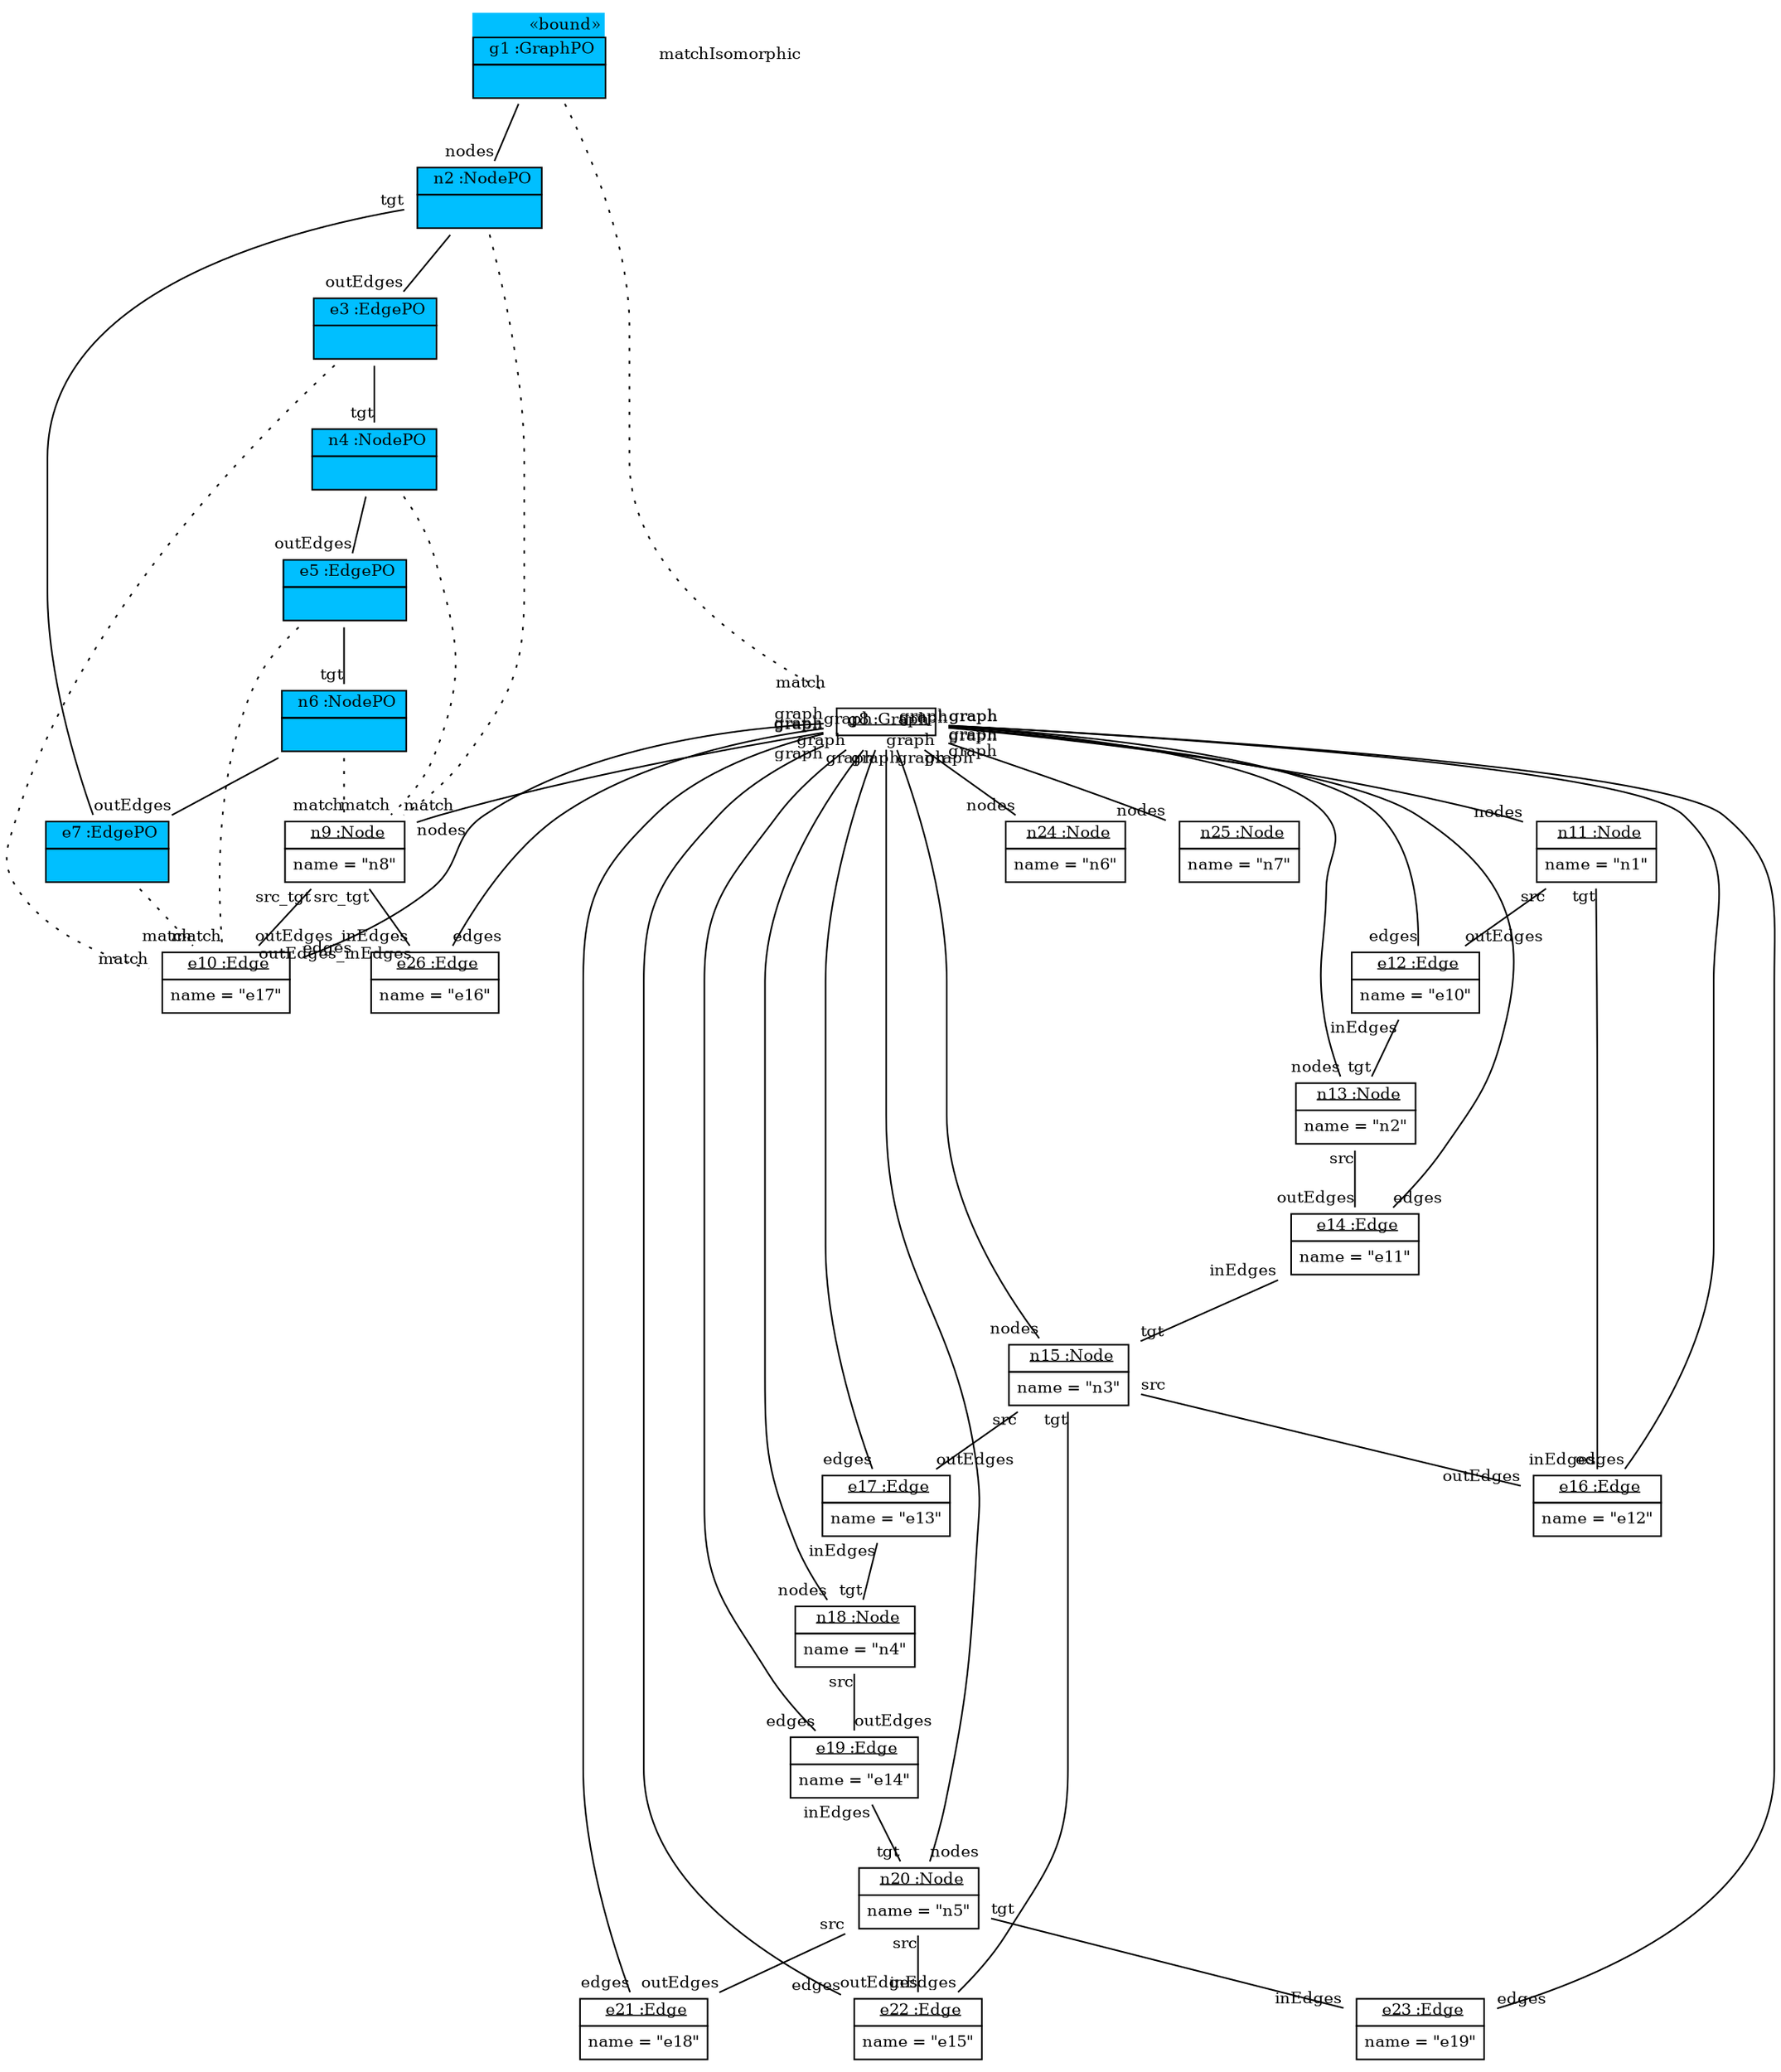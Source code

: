 graph ObjectDiagram {
   node [shape = none, fontsize = 10];
   edge [fontsize = 10];

g1 [label=<<table border='0' cellborder='1' cellspacing='0' color='black' bgcolor='deepskyblue'> <tr> <td border='0' align='right'><font color='black'>&#171;bound&#187;</font></td></tr> <tr> <td align='center'> <font color='black'> g1 :GraphPO </font></td></tr> <tr> <td align='left'> <table border='0' cellborder='0' cellspacing='0' color='black'> <tr> <td>  </td></tr></table></td></tr></table>>];
n2 [label=<<table border='0' cellborder='1' cellspacing='0' color='black' bgcolor='deepskyblue'>  <tr> <td align='center'> <font color='black'> n2 :NodePO </font></td></tr> <tr> <td align='left'> <table border='0' cellborder='0' cellspacing='0' color='black'> <tr> <td>  </td></tr></table></td></tr></table>>];
e3 [label=<<table border='0' cellborder='1' cellspacing='0' color='black' bgcolor='deepskyblue'>  <tr> <td align='center'> <font color='black'> e3 :EdgePO </font></td></tr> <tr> <td align='left'> <table border='0' cellborder='0' cellspacing='0' color='black'> <tr> <td>  </td></tr></table></td></tr></table>>];
n4 [label=<<table border='0' cellborder='1' cellspacing='0' color='black' bgcolor='deepskyblue'>  <tr> <td align='center'> <font color='black'> n4 :NodePO </font></td></tr> <tr> <td align='left'> <table border='0' cellborder='0' cellspacing='0' color='black'> <tr> <td>  </td></tr></table></td></tr></table>>];
e5 [label=<<table border='0' cellborder='1' cellspacing='0' color='black' bgcolor='deepskyblue'>  <tr> <td align='center'> <font color='black'> e5 :EdgePO </font></td></tr> <tr> <td align='left'> <table border='0' cellborder='0' cellspacing='0' color='black'> <tr> <td>  </td></tr></table></td></tr></table>>];
n6 [label=<<table border='0' cellborder='1' cellspacing='0' color='black' bgcolor='deepskyblue'>  <tr> <td align='center'> <font color='black'> n6 :NodePO </font></td></tr> <tr> <td align='left'> <table border='0' cellborder='0' cellspacing='0' color='black'> <tr> <td>  </td></tr></table></td></tr></table>>];
e7 [label=<<table border='0' cellborder='1' cellspacing='0' color='black' bgcolor='deepskyblue'>  <tr> <td align='center'> <font color='black'> e7 :EdgePO </font></td></tr> <tr> <td align='left'> <table border='0' cellborder='0' cellspacing='0' color='black'> <tr> <td>  </td></tr></table></td></tr></table>>];
matchIsomorphic;
g8 [label=<<table border='0' cellborder='1' cellspacing='0'> <tr> <td> <u>g8 :Graph</u></td></tr></table>>];
n11 [label=<<table border='0' cellborder='1' cellspacing='0'> <tr> <td> <u>n11 :Node</u></td></tr><tr><td><table border='0' cellborder='0' cellspacing='0'><tr><td>name = "n1"</td></tr></table></td></tr></table>>];
e12 [label=<<table border='0' cellborder='1' cellspacing='0'> <tr> <td> <u>e12 :Edge</u></td></tr><tr><td><table border='0' cellborder='0' cellspacing='0'><tr><td>name = "e10"</td></tr></table></td></tr></table>>];
n13 [label=<<table border='0' cellborder='1' cellspacing='0'> <tr> <td> <u>n13 :Node</u></td></tr><tr><td><table border='0' cellborder='0' cellspacing='0'><tr><td>name = "n2"</td></tr></table></td></tr></table>>];
e14 [label=<<table border='0' cellborder='1' cellspacing='0'> <tr> <td> <u>e14 :Edge</u></td></tr><tr><td><table border='0' cellborder='0' cellspacing='0'><tr><td>name = "e11"</td></tr></table></td></tr></table>>];
n15 [label=<<table border='0' cellborder='1' cellspacing='0'> <tr> <td> <u>n15 :Node</u></td></tr><tr><td><table border='0' cellborder='0' cellspacing='0'><tr><td>name = "n3"</td></tr></table></td></tr></table>>];
e16 [label=<<table border='0' cellborder='1' cellspacing='0'> <tr> <td> <u>e16 :Edge</u></td></tr><tr><td><table border='0' cellborder='0' cellspacing='0'><tr><td>name = "e12"</td></tr></table></td></tr></table>>];
e17 [label=<<table border='0' cellborder='1' cellspacing='0'> <tr> <td> <u>e17 :Edge</u></td></tr><tr><td><table border='0' cellborder='0' cellspacing='0'><tr><td>name = "e13"</td></tr></table></td></tr></table>>];
n18 [label=<<table border='0' cellborder='1' cellspacing='0'> <tr> <td> <u>n18 :Node</u></td></tr><tr><td><table border='0' cellborder='0' cellspacing='0'><tr><td>name = "n4"</td></tr></table></td></tr></table>>];
e19 [label=<<table border='0' cellborder='1' cellspacing='0'> <tr> <td> <u>e19 :Edge</u></td></tr><tr><td><table border='0' cellborder='0' cellspacing='0'><tr><td>name = "e14"</td></tr></table></td></tr></table>>];
n20 [label=<<table border='0' cellborder='1' cellspacing='0'> <tr> <td> <u>n20 :Node</u></td></tr><tr><td><table border='0' cellborder='0' cellspacing='0'><tr><td>name = "n5"</td></tr></table></td></tr></table>>];
e21 [label=<<table border='0' cellborder='1' cellspacing='0'> <tr> <td> <u>e21 :Edge</u></td></tr><tr><td><table border='0' cellborder='0' cellspacing='0'><tr><td>name = "e18"</td></tr></table></td></tr></table>>];
e22 [label=<<table border='0' cellborder='1' cellspacing='0'> <tr> <td> <u>e22 :Edge</u></td></tr><tr><td><table border='0' cellborder='0' cellspacing='0'><tr><td>name = "e15"</td></tr></table></td></tr></table>>];
e23 [label=<<table border='0' cellborder='1' cellspacing='0'> <tr> <td> <u>e23 :Edge</u></td></tr><tr><td><table border='0' cellborder='0' cellspacing='0'><tr><td>name = "e19"</td></tr></table></td></tr></table>>];
n24 [label=<<table border='0' cellborder='1' cellspacing='0'> <tr> <td> <u>n24 :Node</u></td></tr><tr><td><table border='0' cellborder='0' cellspacing='0'><tr><td>name = "n6"</td></tr></table></td></tr></table>>];
n25 [label=<<table border='0' cellborder='1' cellspacing='0'> <tr> <td> <u>n25 :Node</u></td></tr><tr><td><table border='0' cellborder='0' cellspacing='0'><tr><td>name = "n7"</td></tr></table></td></tr></table>>];
n9 [label=<<table border='0' cellborder='1' cellspacing='0'> <tr> <td> <u>n9 :Node</u></td></tr><tr><td><table border='0' cellborder='0' cellspacing='0'><tr><td>name = "n8"</td></tr></table></td></tr></table>>];
e26 [label=<<table border='0' cellborder='1' cellspacing='0'> <tr> <td> <u>e26 :Edge</u></td></tr><tr><td><table border='0' cellborder='0' cellspacing='0'><tr><td>name = "e16"</td></tr></table></td></tr></table>>];
e10 [label=<<table border='0' cellborder='1' cellspacing='0'> <tr> <td> <u>e10 :Edge</u></td></tr><tr><td><table border='0' cellborder='0' cellspacing='0'><tr><td>name = "e17"</td></tr></table></td></tr></table>>];

g1 -- g8 [headlabel = "match" style="dotted" color="black" fontcolor="black"];
n2 -- n9 [headlabel = "match" style="dotted" color="black" fontcolor="black"];
e3 -- e10 [headlabel = "match" style="dotted" color="black" fontcolor="black"];
n4 -- n9 [headlabel = "match" style="dotted" color="black" fontcolor="black"];
e5 -- e10 [headlabel = "match" style="dotted" color="black" fontcolor="black"];
n6 -- n9 [headlabel = "match" style="dotted" color="black" fontcolor="black"];
e7 -- e10 [headlabel = "match" style="dotted" color="black" fontcolor="black"];
g1 -- n2 [headlabel = "nodes" taillabel = "" color="black" fontcolor="black"];
n2 -- e3 [headlabel = "outEdges" taillabel = "" color="black" fontcolor="black"];
e3 -- n4 [headlabel = "tgt" taillabel = "" color="black" fontcolor="black"];
n4 -- e5 [headlabel = "outEdges" taillabel = "" color="black" fontcolor="black"];
e5 -- n6 [headlabel = "tgt" taillabel = "" color="black" fontcolor="black"];
n6 -- e7 [headlabel = "outEdges" taillabel = "" color="black" fontcolor="black"];
e7 -- n2 [headlabel = "tgt" taillabel = "" color="black" fontcolor="black"];
g8 -- n11 [headlabel = "nodes" taillabel = "graph"];
g8 -- n13 [headlabel = "nodes" taillabel = "graph"];
g8 -- n15 [headlabel = "nodes" taillabel = "graph"];
g8 -- n18 [headlabel = "nodes" taillabel = "graph"];
g8 -- n20 [headlabel = "nodes" taillabel = "graph"];
g8 -- n24 [headlabel = "nodes" taillabel = "graph"];
g8 -- n25 [headlabel = "nodes" taillabel = "graph"];
g8 -- n9 [headlabel = "nodes" taillabel = "graph"];
g8 -- e21 [headlabel = "edges" taillabel = "graph"];
g8 -- e23 [headlabel = "edges" taillabel = "graph"];
g8 -- e12 [headlabel = "edges" taillabel = "graph"];
g8 -- e14 [headlabel = "edges" taillabel = "graph"];
g8 -- e16 [headlabel = "edges" taillabel = "graph"];
g8 -- e17 [headlabel = "edges" taillabel = "graph"];
g8 -- e19 [headlabel = "edges" taillabel = "graph"];
g8 -- e22 [headlabel = "edges" taillabel = "graph"];
g8 -- e26 [headlabel = "edges" taillabel = "graph"];
g8 -- e10 [headlabel = "edges" taillabel = "graph"];
n11 -- e12 [headlabel = "outEdges" taillabel = "src"];
n11 -- e16 [headlabel = "inEdges" taillabel = "tgt"];
e12 -- n13 [headlabel = "tgt" taillabel = "inEdges"];
n13 -- e14 [headlabel = "outEdges" taillabel = "src"];
e14 -- n15 [headlabel = "tgt" taillabel = "inEdges"];
n15 -- e16 [headlabel = "outEdges" taillabel = "src"];
n15 -- e17 [headlabel = "outEdges" taillabel = "src"];
n15 -- e22 [headlabel = "inEdges" taillabel = "tgt"];
e17 -- n18 [headlabel = "tgt" taillabel = "inEdges"];
n18 -- e19 [headlabel = "outEdges" taillabel = "src"];
e19 -- n20 [headlabel = "tgt" taillabel = "inEdges"];
n20 -- e21 [headlabel = "outEdges" taillabel = "src"];
n20 -- e22 [headlabel = "outEdges" taillabel = "src"];
n20 -- e23 [headlabel = "inEdges" taillabel = "tgt"];
n9 -- e26 [headlabel = "outEdges_inEdges" taillabel = "src_tgt"];
n9 -- e10 [headlabel = "outEdges_inEdges" taillabel = "src_tgt"];
}
